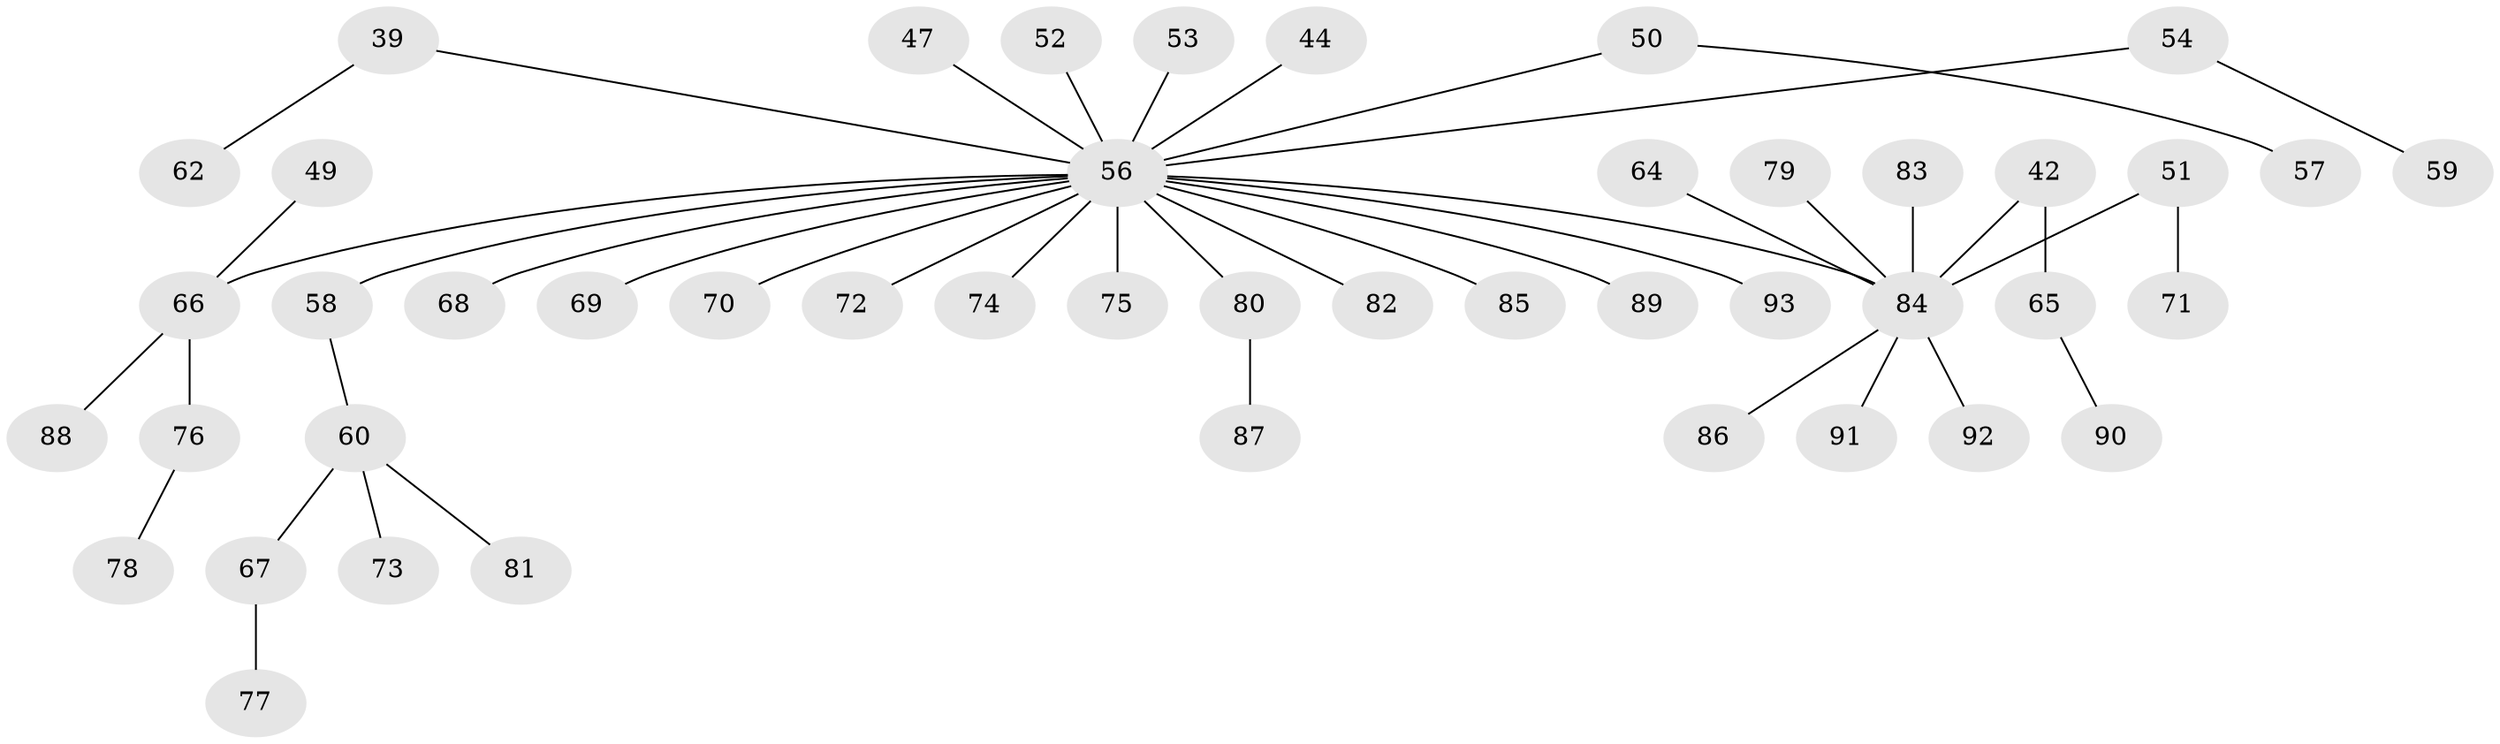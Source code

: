 // original degree distribution, {5: 0.021505376344086023, 7: 0.021505376344086023, 3: 0.10752688172043011, 6: 0.021505376344086023, 4: 0.043010752688172046, 2: 0.3118279569892473, 1: 0.4731182795698925}
// Generated by graph-tools (version 1.1) at 2025/52/03/09/25 04:52:57]
// undirected, 46 vertices, 45 edges
graph export_dot {
graph [start="1"]
  node [color=gray90,style=filled];
  39;
  42;
  44;
  47;
  49;
  50 [super="+29+31"];
  51;
  52 [super="+19+38"];
  53;
  54;
  56 [super="+48+25+46+40+41+35+37+43"];
  57;
  58;
  59;
  60;
  62;
  64;
  65;
  66 [super="+26+45"];
  67;
  68;
  69;
  70;
  71;
  72;
  73;
  74;
  75;
  76 [super="+55+63"];
  77;
  78;
  79;
  80 [super="+20"];
  81;
  82;
  83;
  84 [super="+61"];
  85;
  86;
  87;
  88;
  89;
  90;
  91;
  92;
  93;
  39 -- 62;
  39 -- 56;
  42 -- 65;
  42 -- 84;
  44 -- 56;
  47 -- 56;
  49 -- 66;
  50 -- 57;
  50 -- 56;
  51 -- 71;
  51 -- 84;
  52 -- 56;
  53 -- 56;
  54 -- 59;
  54 -- 56;
  56 -- 72;
  56 -- 66;
  56 -- 70;
  56 -- 89;
  56 -- 84;
  56 -- 68;
  56 -- 69;
  56 -- 74;
  56 -- 75;
  56 -- 80;
  56 -- 82;
  56 -- 93;
  56 -- 58;
  56 -- 85;
  58 -- 60;
  60 -- 67;
  60 -- 73;
  60 -- 81;
  64 -- 84;
  65 -- 90;
  66 -- 88;
  66 -- 76;
  67 -- 77;
  76 -- 78;
  79 -- 84;
  80 -- 87;
  83 -- 84;
  84 -- 86;
  84 -- 91;
  84 -- 92;
}
